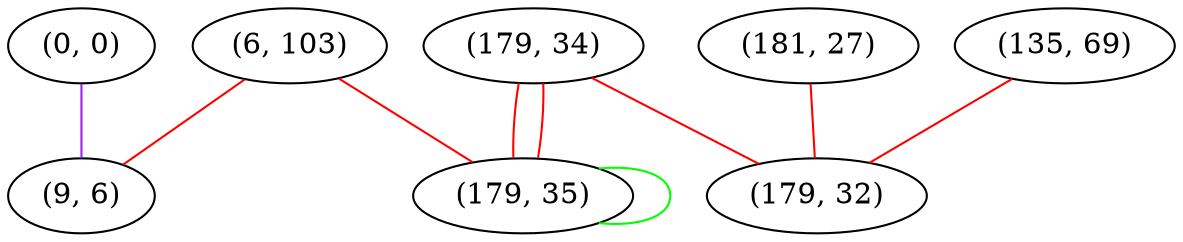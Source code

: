 graph "" {
"(0, 0)";
"(6, 103)";
"(181, 27)";
"(179, 34)";
"(135, 69)";
"(179, 35)";
"(179, 32)";
"(9, 6)";
"(0, 0)" -- "(9, 6)"  [color=purple, key=0, weight=4];
"(6, 103)" -- "(9, 6)"  [color=red, key=0, weight=1];
"(6, 103)" -- "(179, 35)"  [color=red, key=0, weight=1];
"(181, 27)" -- "(179, 32)"  [color=red, key=0, weight=1];
"(179, 34)" -- "(179, 32)"  [color=red, key=0, weight=1];
"(179, 34)" -- "(179, 35)"  [color=red, key=0, weight=1];
"(179, 34)" -- "(179, 35)"  [color=red, key=1, weight=1];
"(135, 69)" -- "(179, 32)"  [color=red, key=0, weight=1];
"(179, 35)" -- "(179, 35)"  [color=green, key=0, weight=2];
}
